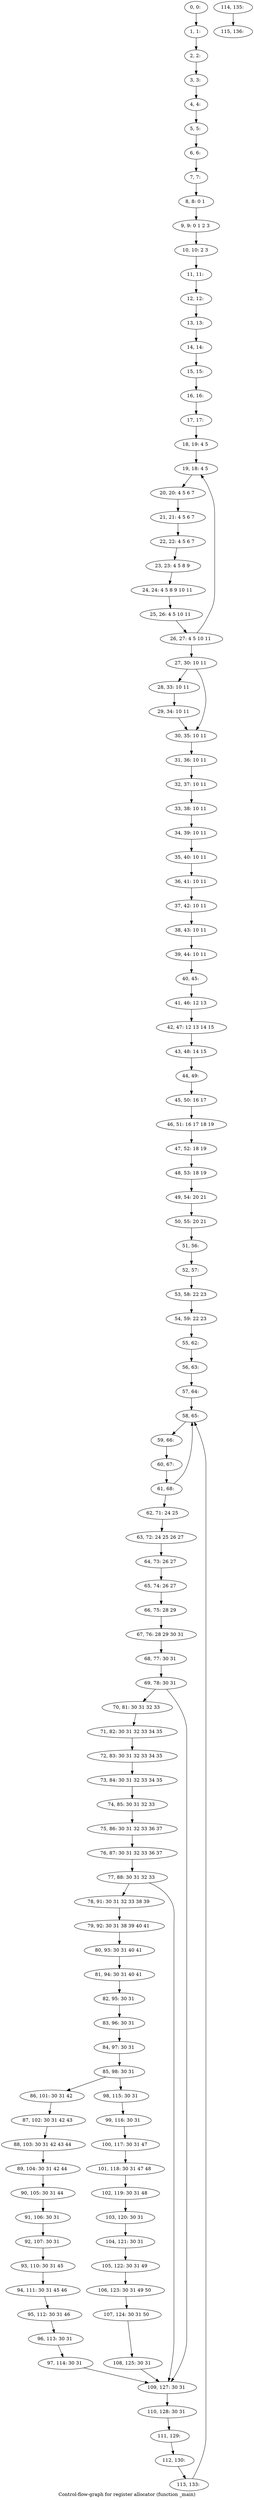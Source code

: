 digraph G {
graph [label="Control-flow-graph for register allocator (function _main)"]
0[label="0, 0: "];
1[label="1, 1: "];
2[label="2, 2: "];
3[label="3, 3: "];
4[label="4, 4: "];
5[label="5, 5: "];
6[label="6, 6: "];
7[label="7, 7: "];
8[label="8, 8: 0 1 "];
9[label="9, 9: 0 1 2 3 "];
10[label="10, 10: 2 3 "];
11[label="11, 11: "];
12[label="12, 12: "];
13[label="13, 13: "];
14[label="14, 14: "];
15[label="15, 15: "];
16[label="16, 16: "];
17[label="17, 17: "];
18[label="18, 19: 4 5 "];
19[label="19, 18: 4 5 "];
20[label="20, 20: 4 5 6 7 "];
21[label="21, 21: 4 5 6 7 "];
22[label="22, 22: 4 5 6 7 "];
23[label="23, 23: 4 5 8 9 "];
24[label="24, 24: 4 5 8 9 10 11 "];
25[label="25, 26: 4 5 10 11 "];
26[label="26, 27: 4 5 10 11 "];
27[label="27, 30: 10 11 "];
28[label="28, 33: 10 11 "];
29[label="29, 34: 10 11 "];
30[label="30, 35: 10 11 "];
31[label="31, 36: 10 11 "];
32[label="32, 37: 10 11 "];
33[label="33, 38: 10 11 "];
34[label="34, 39: 10 11 "];
35[label="35, 40: 10 11 "];
36[label="36, 41: 10 11 "];
37[label="37, 42: 10 11 "];
38[label="38, 43: 10 11 "];
39[label="39, 44: 10 11 "];
40[label="40, 45: "];
41[label="41, 46: 12 13 "];
42[label="42, 47: 12 13 14 15 "];
43[label="43, 48: 14 15 "];
44[label="44, 49: "];
45[label="45, 50: 16 17 "];
46[label="46, 51: 16 17 18 19 "];
47[label="47, 52: 18 19 "];
48[label="48, 53: 18 19 "];
49[label="49, 54: 20 21 "];
50[label="50, 55: 20 21 "];
51[label="51, 56: "];
52[label="52, 57: "];
53[label="53, 58: 22 23 "];
54[label="54, 59: 22 23 "];
55[label="55, 62: "];
56[label="56, 63: "];
57[label="57, 64: "];
58[label="58, 65: "];
59[label="59, 66: "];
60[label="60, 67: "];
61[label="61, 68: "];
62[label="62, 71: 24 25 "];
63[label="63, 72: 24 25 26 27 "];
64[label="64, 73: 26 27 "];
65[label="65, 74: 26 27 "];
66[label="66, 75: 28 29 "];
67[label="67, 76: 28 29 30 31 "];
68[label="68, 77: 30 31 "];
69[label="69, 78: 30 31 "];
70[label="70, 81: 30 31 32 33 "];
71[label="71, 82: 30 31 32 33 34 35 "];
72[label="72, 83: 30 31 32 33 34 35 "];
73[label="73, 84: 30 31 32 33 34 35 "];
74[label="74, 85: 30 31 32 33 "];
75[label="75, 86: 30 31 32 33 36 37 "];
76[label="76, 87: 30 31 32 33 36 37 "];
77[label="77, 88: 30 31 32 33 "];
78[label="78, 91: 30 31 32 33 38 39 "];
79[label="79, 92: 30 31 38 39 40 41 "];
80[label="80, 93: 30 31 40 41 "];
81[label="81, 94: 30 31 40 41 "];
82[label="82, 95: 30 31 "];
83[label="83, 96: 30 31 "];
84[label="84, 97: 30 31 "];
85[label="85, 98: 30 31 "];
86[label="86, 101: 30 31 42 "];
87[label="87, 102: 30 31 42 43 "];
88[label="88, 103: 30 31 42 43 44 "];
89[label="89, 104: 30 31 42 44 "];
90[label="90, 105: 30 31 44 "];
91[label="91, 106: 30 31 "];
92[label="92, 107: 30 31 "];
93[label="93, 110: 30 31 45 "];
94[label="94, 111: 30 31 45 46 "];
95[label="95, 112: 30 31 46 "];
96[label="96, 113: 30 31 "];
97[label="97, 114: 30 31 "];
98[label="98, 115: 30 31 "];
99[label="99, 116: 30 31 "];
100[label="100, 117: 30 31 47 "];
101[label="101, 118: 30 31 47 48 "];
102[label="102, 119: 30 31 48 "];
103[label="103, 120: 30 31 "];
104[label="104, 121: 30 31 "];
105[label="105, 122: 30 31 49 "];
106[label="106, 123: 30 31 49 50 "];
107[label="107, 124: 30 31 50 "];
108[label="108, 125: 30 31 "];
109[label="109, 127: 30 31 "];
110[label="110, 128: 30 31 "];
111[label="111, 129: "];
112[label="112, 130: "];
113[label="113, 133: "];
114[label="114, 135: "];
115[label="115, 136: "];
0->1 ;
1->2 ;
2->3 ;
3->4 ;
4->5 ;
5->6 ;
6->7 ;
7->8 ;
8->9 ;
9->10 ;
10->11 ;
11->12 ;
12->13 ;
13->14 ;
14->15 ;
15->16 ;
16->17 ;
17->18 ;
18->19 ;
19->20 ;
20->21 ;
21->22 ;
22->23 ;
23->24 ;
24->25 ;
25->26 ;
26->27 ;
26->19 ;
27->28 ;
27->30 ;
28->29 ;
29->30 ;
30->31 ;
31->32 ;
32->33 ;
33->34 ;
34->35 ;
35->36 ;
36->37 ;
37->38 ;
38->39 ;
39->40 ;
40->41 ;
41->42 ;
42->43 ;
43->44 ;
44->45 ;
45->46 ;
46->47 ;
47->48 ;
48->49 ;
49->50 ;
50->51 ;
51->52 ;
52->53 ;
53->54 ;
54->55 ;
55->56 ;
56->57 ;
57->58 ;
58->59 ;
59->60 ;
60->61 ;
61->62 ;
61->58 ;
62->63 ;
63->64 ;
64->65 ;
65->66 ;
66->67 ;
67->68 ;
68->69 ;
69->70 ;
69->109 ;
70->71 ;
71->72 ;
72->73 ;
73->74 ;
74->75 ;
75->76 ;
76->77 ;
77->78 ;
77->109 ;
78->79 ;
79->80 ;
80->81 ;
81->82 ;
82->83 ;
83->84 ;
84->85 ;
85->86 ;
85->98 ;
86->87 ;
87->88 ;
88->89 ;
89->90 ;
90->91 ;
91->92 ;
92->93 ;
93->94 ;
94->95 ;
95->96 ;
96->97 ;
97->109 ;
98->99 ;
99->100 ;
100->101 ;
101->102 ;
102->103 ;
103->104 ;
104->105 ;
105->106 ;
106->107 ;
107->108 ;
108->109 ;
109->110 ;
110->111 ;
111->112 ;
112->113 ;
113->58 ;
114->115 ;
}
